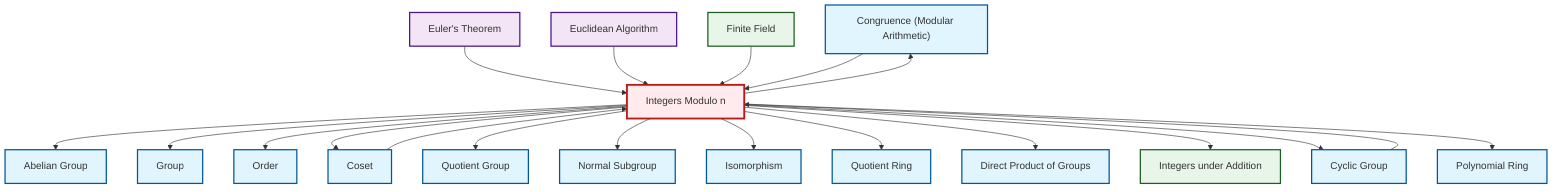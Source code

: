 graph TD
    classDef definition fill:#e1f5fe,stroke:#01579b,stroke-width:2px
    classDef theorem fill:#f3e5f5,stroke:#4a148c,stroke-width:2px
    classDef axiom fill:#fff3e0,stroke:#e65100,stroke-width:2px
    classDef example fill:#e8f5e9,stroke:#1b5e20,stroke-width:2px
    classDef current fill:#ffebee,stroke:#b71c1c,stroke-width:3px
    def-congruence["Congruence (Modular Arithmetic)"]:::definition
    def-cyclic-group["Cyclic Group"]:::definition
    thm-euclidean-algorithm["Euclidean Algorithm"]:::theorem
    def-coset["Coset"]:::definition
    ex-quotient-integers-mod-n["Integers Modulo n"]:::example
    def-quotient-group["Quotient Group"]:::definition
    ex-integers-addition["Integers under Addition"]:::example
    ex-finite-field["Finite Field"]:::example
    thm-euler["Euler's Theorem"]:::theorem
    def-isomorphism["Isomorphism"]:::definition
    def-normal-subgroup["Normal Subgroup"]:::definition
    def-direct-product["Direct Product of Groups"]:::definition
    def-group["Group"]:::definition
    def-order["Order"]:::definition
    def-quotient-ring["Quotient Ring"]:::definition
    def-polynomial-ring["Polynomial Ring"]:::definition
    def-abelian-group["Abelian Group"]:::definition
    def-coset --> ex-quotient-integers-mod-n
    ex-quotient-integers-mod-n --> def-abelian-group
    thm-euler --> ex-quotient-integers-mod-n
    ex-quotient-integers-mod-n --> def-group
    ex-quotient-integers-mod-n --> def-order
    ex-quotient-integers-mod-n --> def-coset
    ex-quotient-integers-mod-n --> def-quotient-group
    ex-quotient-integers-mod-n --> def-normal-subgroup
    ex-quotient-integers-mod-n --> def-isomorphism
    ex-quotient-integers-mod-n --> def-congruence
    ex-quotient-integers-mod-n --> def-quotient-ring
    ex-quotient-integers-mod-n --> def-direct-product
    thm-euclidean-algorithm --> ex-quotient-integers-mod-n
    ex-quotient-integers-mod-n --> ex-integers-addition
    ex-quotient-integers-mod-n --> def-cyclic-group
    ex-finite-field --> ex-quotient-integers-mod-n
    ex-quotient-integers-mod-n --> def-polynomial-ring
    def-cyclic-group --> ex-quotient-integers-mod-n
    def-congruence --> ex-quotient-integers-mod-n
    class ex-quotient-integers-mod-n current